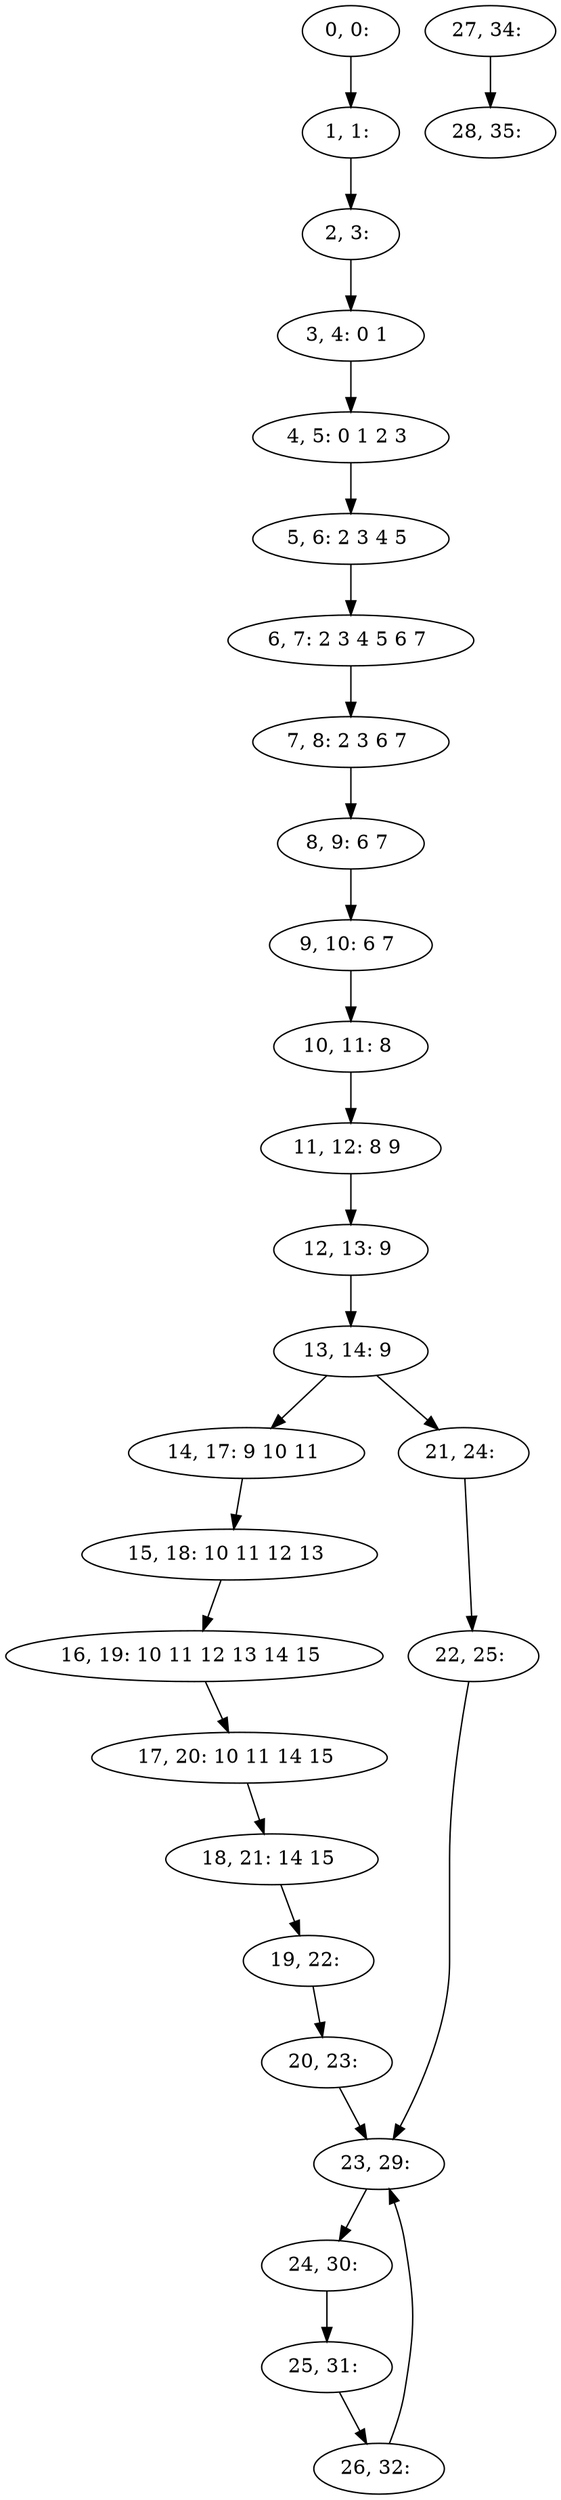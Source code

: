 digraph G {
0[label="0, 0: "];
1[label="1, 1: "];
2[label="2, 3: "];
3[label="3, 4: 0 1 "];
4[label="4, 5: 0 1 2 3 "];
5[label="5, 6: 2 3 4 5 "];
6[label="6, 7: 2 3 4 5 6 7 "];
7[label="7, 8: 2 3 6 7 "];
8[label="8, 9: 6 7 "];
9[label="9, 10: 6 7 "];
10[label="10, 11: 8 "];
11[label="11, 12: 8 9 "];
12[label="12, 13: 9 "];
13[label="13, 14: 9 "];
14[label="14, 17: 9 10 11 "];
15[label="15, 18: 10 11 12 13 "];
16[label="16, 19: 10 11 12 13 14 15 "];
17[label="17, 20: 10 11 14 15 "];
18[label="18, 21: 14 15 "];
19[label="19, 22: "];
20[label="20, 23: "];
21[label="21, 24: "];
22[label="22, 25: "];
23[label="23, 29: "];
24[label="24, 30: "];
25[label="25, 31: "];
26[label="26, 32: "];
27[label="27, 34: "];
28[label="28, 35: "];
0->1 ;
1->2 ;
2->3 ;
3->4 ;
4->5 ;
5->6 ;
6->7 ;
7->8 ;
8->9 ;
9->10 ;
10->11 ;
11->12 ;
12->13 ;
13->14 ;
13->21 ;
14->15 ;
15->16 ;
16->17 ;
17->18 ;
18->19 ;
19->20 ;
20->23 ;
21->22 ;
22->23 ;
23->24 ;
24->25 ;
25->26 ;
26->23 ;
27->28 ;
}
